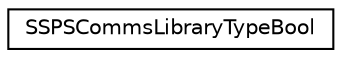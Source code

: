 digraph "Graphical Class Hierarchy"
{
  edge [fontname="Helvetica",fontsize="10",labelfontname="Helvetica",labelfontsize="10"];
  node [fontname="Helvetica",fontsize="10",shape=record];
  rankdir="LR";
  Node1 [label="SSPSCommsLibraryTypeBool",height=0.2,width=0.4,color="black", fillcolor="white", style="filled",URL="$struct_s_s_p_s_comms_library_type_bool.html",tooltip="Current value for an editable library item of type bool. "];
}
